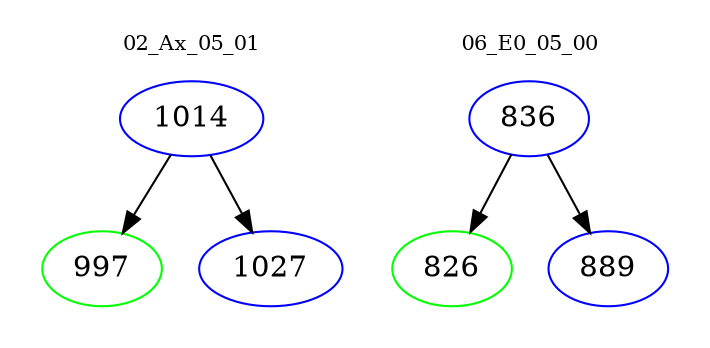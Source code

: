 digraph{
subgraph cluster_0 {
color = white
label = "02_Ax_05_01";
fontsize=10;
T0_1014 [label="1014", color="blue"]
T0_1014 -> T0_997 [color="black"]
T0_997 [label="997", color="green"]
T0_1014 -> T0_1027 [color="black"]
T0_1027 [label="1027", color="blue"]
}
subgraph cluster_1 {
color = white
label = "06_E0_05_00";
fontsize=10;
T1_836 [label="836", color="blue"]
T1_836 -> T1_826 [color="black"]
T1_826 [label="826", color="green"]
T1_836 -> T1_889 [color="black"]
T1_889 [label="889", color="blue"]
}
}
